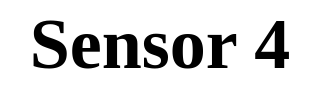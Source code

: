 <mxfile version="14.9.0" type="github">
  <diagram id="Cr3XnFRXrhH-EAZBaQz9" name="Page-1">
    <mxGraphModel dx="1038" dy="491" grid="1" gridSize="10" guides="1" tooltips="1" connect="1" arrows="1" fold="1" page="1" pageScale="1" pageWidth="827" pageHeight="1169" math="0" shadow="0">
      <root>
        <mxCell id="0" />
        <mxCell id="1" parent="0" />
        <mxCell id="gdJ-14iqFmF3u2Li8UFI-1" value="&lt;font style=&quot;font-size: 36px&quot; face=&quot;Comic Sans MS&quot;&gt;&lt;b&gt;Sensor 4&lt;/b&gt;&lt;/font&gt;" style="text;html=1;strokeColor=none;fillColor=none;align=center;verticalAlign=middle;whiteSpace=wrap;rounded=0;" vertex="1" parent="1">
          <mxGeometry x="390" y="270" width="160" height="20" as="geometry" />
        </mxCell>
      </root>
    </mxGraphModel>
  </diagram>
</mxfile>
